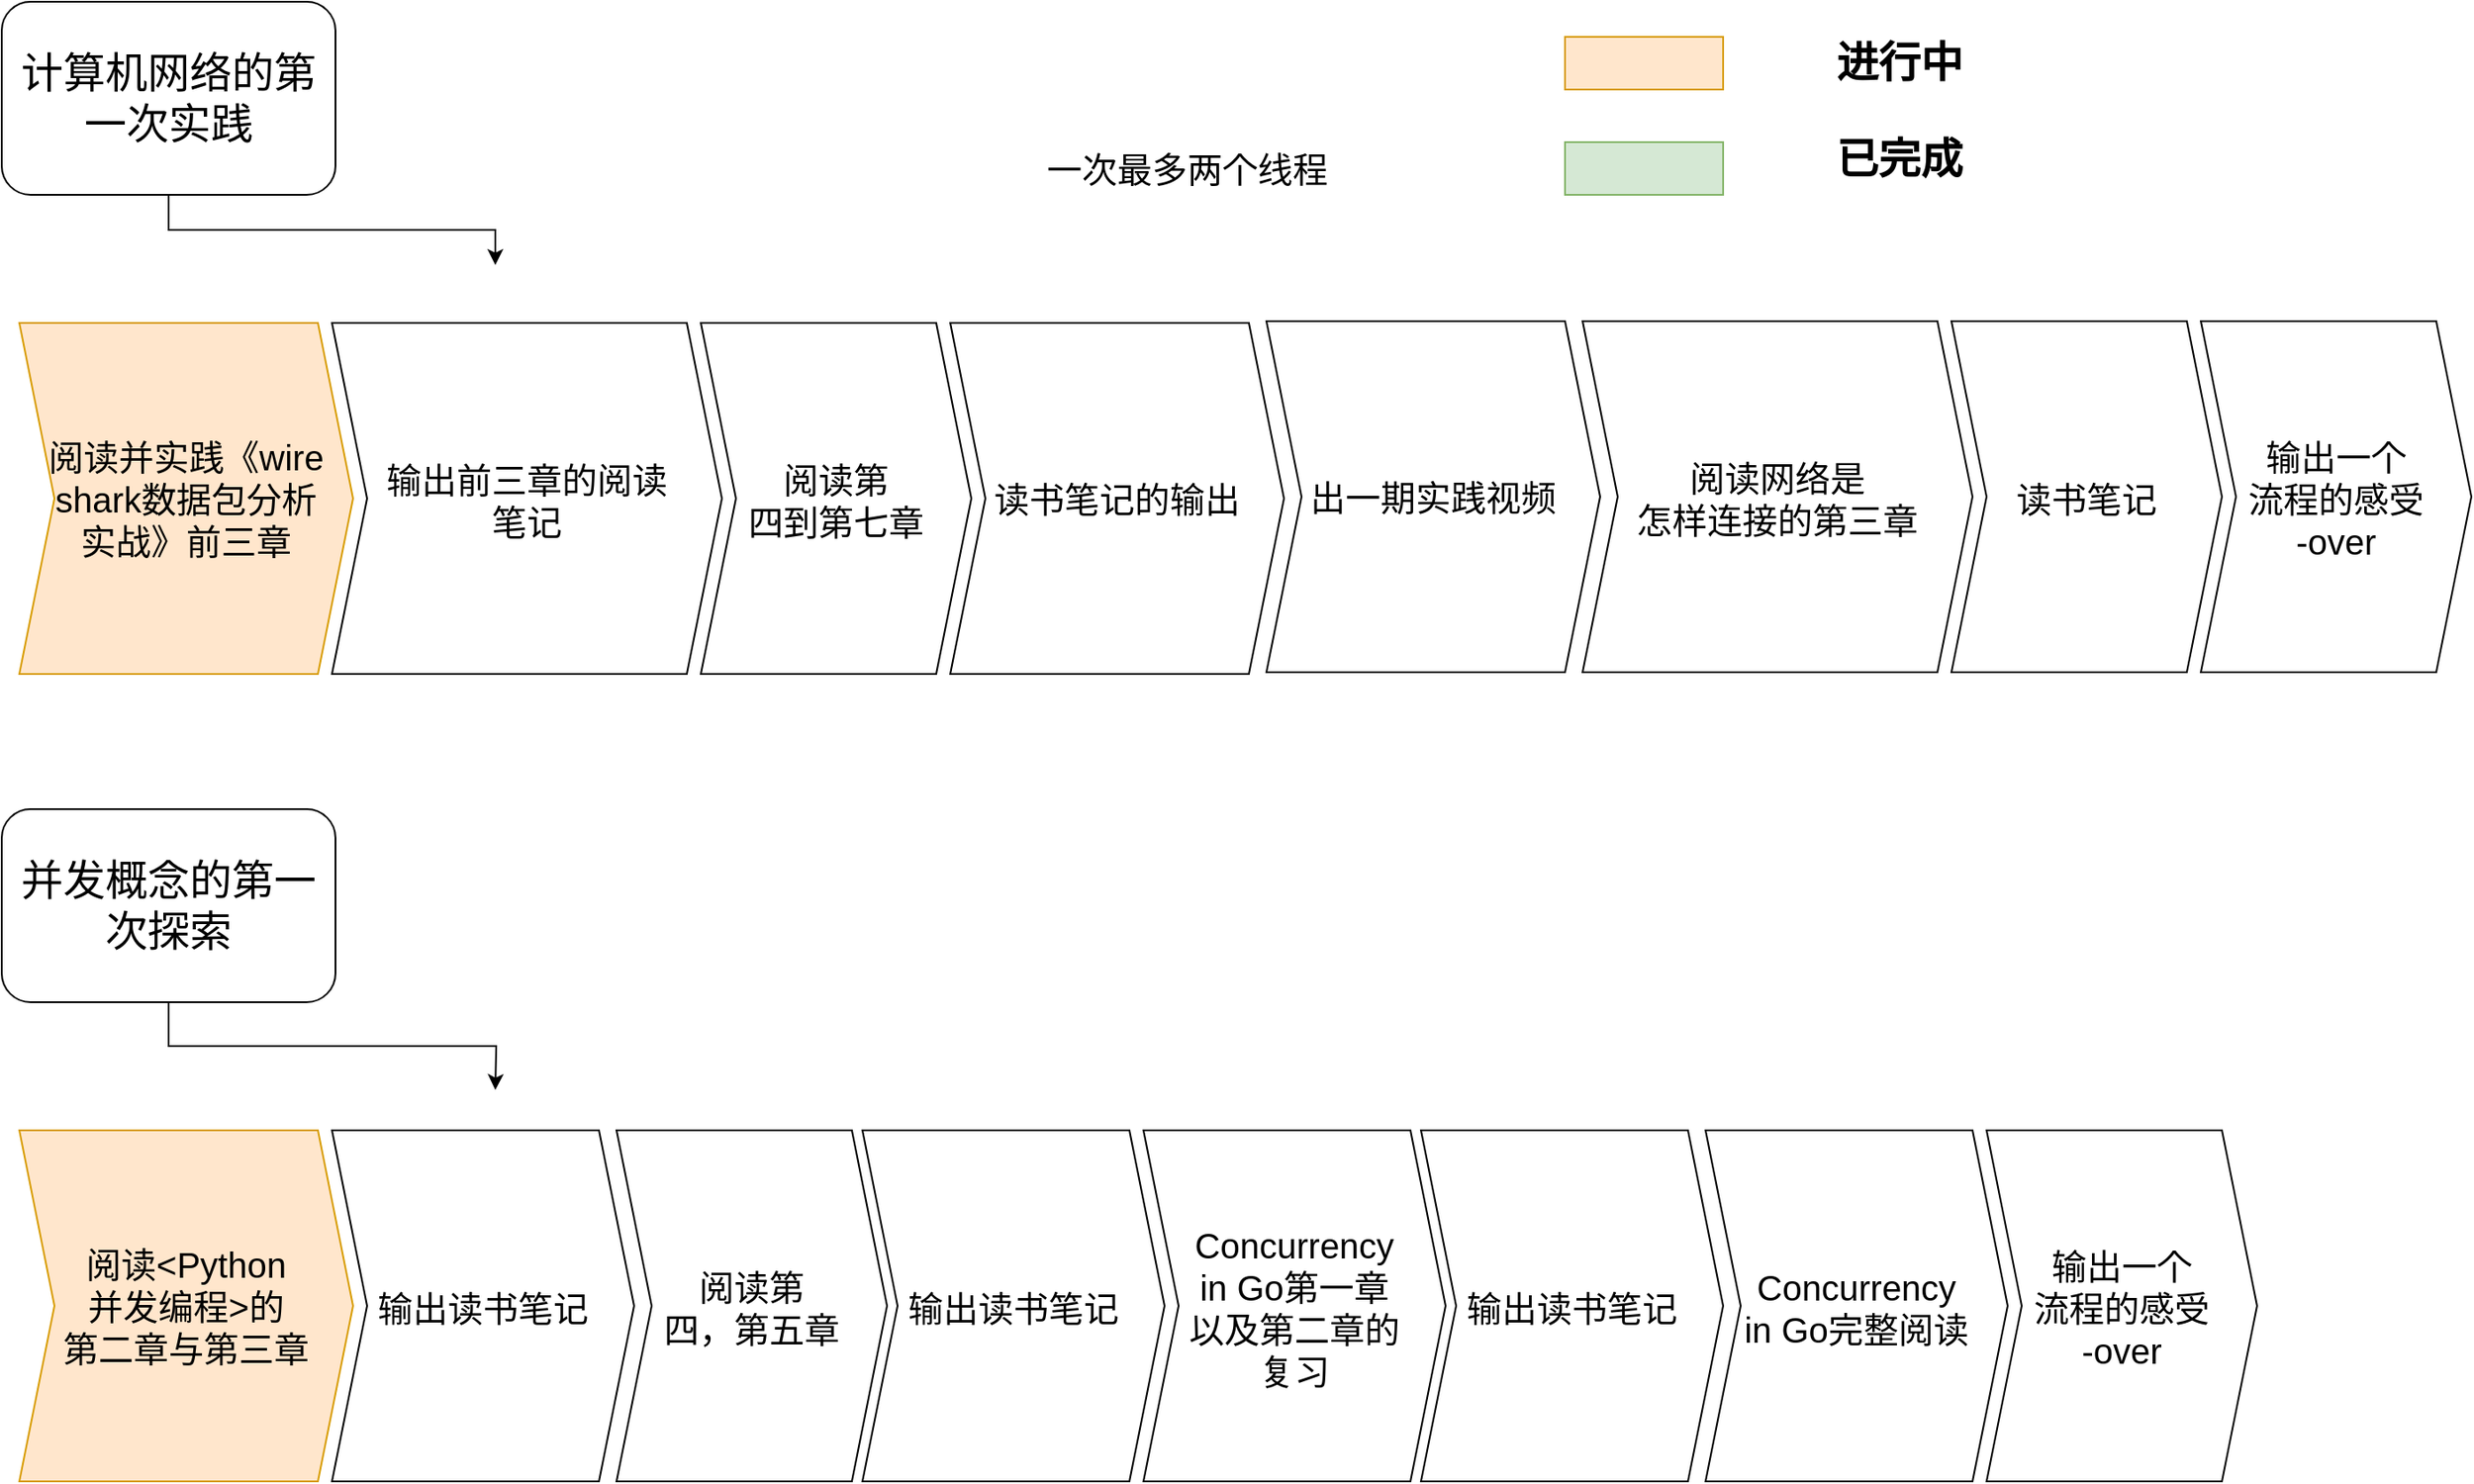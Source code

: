 <mxfile version="14.6.0" type="github">
  <diagram id="gqrAPQSGs6m91VuGfRIM" name="第 1 页">
    <mxGraphModel dx="1422" dy="762" grid="1" gridSize="10" guides="1" tooltips="1" connect="1" arrows="1" fold="1" page="1" pageScale="1" pageWidth="2339" pageHeight="3300" math="0" shadow="0">
      <root>
        <mxCell id="0" />
        <mxCell id="1" parent="0" />
        <mxCell id="Wlz0abQoxIl_LB6TaBgo-8" style="edgeStyle=orthogonalEdgeStyle;rounded=0;orthogonalLoop=1;jettySize=auto;html=1;exitX=0.5;exitY=1;exitDx=0;exitDy=0;" edge="1" parent="1" source="Wlz0abQoxIl_LB6TaBgo-2" target="Wlz0abQoxIl_LB6TaBgo-3">
          <mxGeometry relative="1" as="geometry" />
        </mxCell>
        <mxCell id="Wlz0abQoxIl_LB6TaBgo-2" value="&lt;font style=&quot;font-size: 24px&quot;&gt;计算机网络的第一次实践&lt;/font&gt;" style="rounded=1;whiteSpace=wrap;html=1;" vertex="1" parent="1">
          <mxGeometry x="10" y="10" width="190" height="110" as="geometry" />
        </mxCell>
        <mxCell id="Wlz0abQoxIl_LB6TaBgo-3" value="" style="swimlane;childLayout=stackLayout;horizontal=1;fillColor=none;horizontalStack=1;resizeParent=1;resizeParentMax=0;resizeLast=0;collapsible=0;strokeColor=none;stackBorder=10;stackSpacing=-12;resizable=1;align=center;points=[];fontColor=#000000;" vertex="1" parent="1">
          <mxGeometry x="10" y="160" width="562" height="243" as="geometry" />
        </mxCell>
        <mxCell id="Wlz0abQoxIl_LB6TaBgo-4" value="阅读并实践《wire&#xa;shark数据包分析&#xa;实战》前三章" style="shape=step;perimeter=stepPerimeter;fixedSize=1;points=[];whiteSpace=wrap;fontSize=20;fillColor=#ffe6cc;strokeColor=#d79b00;" vertex="1" parent="Wlz0abQoxIl_LB6TaBgo-3">
          <mxGeometry x="10" y="33" width="190" height="200" as="geometry" />
        </mxCell>
        <mxCell id="Wlz0abQoxIl_LB6TaBgo-5" value="输出前三章的阅读&#xa;笔记" style="shape=step;perimeter=stepPerimeter;fixedSize=1;points=[];fontSize=20;" vertex="1" parent="Wlz0abQoxIl_LB6TaBgo-3">
          <mxGeometry x="188" y="33" width="222" height="200" as="geometry" />
        </mxCell>
        <mxCell id="Wlz0abQoxIl_LB6TaBgo-6" value="阅读第&#xa;四到第七章" style="shape=step;perimeter=stepPerimeter;fixedSize=1;points=[];fontSize=20;" vertex="1" parent="Wlz0abQoxIl_LB6TaBgo-3">
          <mxGeometry x="398" y="33" width="154" height="200" as="geometry" />
        </mxCell>
        <mxCell id="Wlz0abQoxIl_LB6TaBgo-9" value="" style="swimlane;childLayout=stackLayout;horizontal=1;fillColor=none;horizontalStack=1;resizeParent=1;resizeParentMax=0;resizeLast=0;collapsible=0;strokeColor=none;stackBorder=10;stackSpacing=-12;resizable=1;align=center;points=[];fontColor=#000000;" vertex="1" parent="1">
          <mxGeometry x="540" y="160" width="210" height="243" as="geometry" />
        </mxCell>
        <mxCell id="Wlz0abQoxIl_LB6TaBgo-10" value="读书笔记的输出" style="shape=step;perimeter=stepPerimeter;fixedSize=1;points=[];whiteSpace=wrap;fontSize=20;" vertex="1" parent="Wlz0abQoxIl_LB6TaBgo-9">
          <mxGeometry x="10" y="33" width="190" height="200" as="geometry" />
        </mxCell>
        <mxCell id="Wlz0abQoxIl_LB6TaBgo-14" value="" style="verticalLabelPosition=bottom;verticalAlign=top;html=1;shape=mxgraph.basic.rect;fillColor2=none;strokeWidth=1;size=20;indent=5;fontSize=20;fillColor=#ffe6cc;strokeColor=#d79b00;" vertex="1" parent="1">
          <mxGeometry x="900" y="30" width="90" height="30" as="geometry" />
        </mxCell>
        <mxCell id="Wlz0abQoxIl_LB6TaBgo-15" value="" style="verticalLabelPosition=bottom;verticalAlign=top;html=1;shape=mxgraph.basic.rect;fillColor2=none;strokeWidth=1;size=20;indent=5;fontSize=20;fillColor=#d5e8d4;strokeColor=#82b366;" vertex="1" parent="1">
          <mxGeometry x="900" y="90" width="90" height="30" as="geometry" />
        </mxCell>
        <mxCell id="Wlz0abQoxIl_LB6TaBgo-16" value="进行中" style="text;strokeColor=none;fillColor=none;html=1;fontSize=24;fontStyle=1;verticalAlign=middle;align=center;" vertex="1" parent="1">
          <mxGeometry x="1040" y="25" width="100" height="40" as="geometry" />
        </mxCell>
        <mxCell id="Wlz0abQoxIl_LB6TaBgo-17" value="已完成" style="text;strokeColor=none;fillColor=none;html=1;fontSize=24;fontStyle=1;verticalAlign=middle;align=center;" vertex="1" parent="1">
          <mxGeometry x="1040" y="80" width="100" height="40" as="geometry" />
        </mxCell>
        <mxCell id="Wlz0abQoxIl_LB6TaBgo-18" style="edgeStyle=orthogonalEdgeStyle;rounded=0;orthogonalLoop=1;jettySize=auto;html=1;exitX=0.5;exitY=1;exitDx=0;exitDy=0;" edge="1" parent="1" source="Wlz0abQoxIl_LB6TaBgo-19">
          <mxGeometry relative="1" as="geometry">
            <mxPoint x="291" y="630" as="targetPoint" />
          </mxGeometry>
        </mxCell>
        <mxCell id="Wlz0abQoxIl_LB6TaBgo-19" value="&lt;font style=&quot;font-size: 24px&quot;&gt;并发概念的第一次探索&lt;/font&gt;" style="rounded=1;whiteSpace=wrap;html=1;" vertex="1" parent="1">
          <mxGeometry x="10" y="470" width="190" height="110" as="geometry" />
        </mxCell>
        <mxCell id="Wlz0abQoxIl_LB6TaBgo-20" value="阅读&lt;Python&#xa;并发编程&gt;的&#xa;第二章与第三章" style="shape=step;perimeter=stepPerimeter;fixedSize=1;points=[];whiteSpace=wrap;fontSize=20;fillColor=#ffe6cc;strokeColor=#d79b00;" vertex="1" parent="1">
          <mxGeometry x="20" y="653" width="190" height="200" as="geometry" />
        </mxCell>
        <mxCell id="Wlz0abQoxIl_LB6TaBgo-21" value="输出读书笔记" style="shape=step;perimeter=stepPerimeter;fixedSize=1;points=[];fontSize=20;" vertex="1" parent="1">
          <mxGeometry x="198" y="653" width="172" height="200" as="geometry" />
        </mxCell>
        <mxCell id="Wlz0abQoxIl_LB6TaBgo-22" value="阅读第&#xa;四，第五章" style="shape=step;perimeter=stepPerimeter;fixedSize=1;points=[];fontSize=20;" vertex="1" parent="1">
          <mxGeometry x="360" y="653" width="154" height="200" as="geometry" />
        </mxCell>
        <mxCell id="Wlz0abQoxIl_LB6TaBgo-23" value="一次最多两个线程" style="text;html=1;strokeColor=none;fillColor=none;align=center;verticalAlign=middle;whiteSpace=wrap;rounded=0;fontSize=20;" vertex="1" parent="1">
          <mxGeometry x="600" y="85" width="170" height="40" as="geometry" />
        </mxCell>
        <mxCell id="Wlz0abQoxIl_LB6TaBgo-24" value="输出读书笔记" style="shape=step;perimeter=stepPerimeter;fixedSize=1;points=[];fontSize=20;" vertex="1" parent="1">
          <mxGeometry x="500" y="653" width="172" height="200" as="geometry" />
        </mxCell>
        <mxCell id="Wlz0abQoxIl_LB6TaBgo-25" value="Concurrency &#xa;in Go第一章&#xa;以及第二章的&#xa;复习" style="shape=step;perimeter=stepPerimeter;fixedSize=1;points=[];fontSize=20;" vertex="1" parent="1">
          <mxGeometry x="660" y="653" width="172" height="200" as="geometry" />
        </mxCell>
        <mxCell id="Wlz0abQoxIl_LB6TaBgo-26" value="输出读书笔记" style="shape=step;perimeter=stepPerimeter;fixedSize=1;points=[];fontSize=20;" vertex="1" parent="1">
          <mxGeometry x="818" y="653" width="172" height="200" as="geometry" />
        </mxCell>
        <mxCell id="Wlz0abQoxIl_LB6TaBgo-27" value="Concurrency &#xa;in Go完整阅读" style="shape=step;perimeter=stepPerimeter;fixedSize=1;points=[];fontSize=20;" vertex="1" parent="1">
          <mxGeometry x="980" y="653" width="172" height="200" as="geometry" />
        </mxCell>
        <mxCell id="Wlz0abQoxIl_LB6TaBgo-28" value="输出一个&#xa;流程的感受&#xa;-over" style="shape=step;perimeter=stepPerimeter;fixedSize=1;points=[];fontSize=20;" vertex="1" parent="1">
          <mxGeometry x="1140" y="653" width="154" height="200" as="geometry" />
        </mxCell>
        <mxCell id="Wlz0abQoxIl_LB6TaBgo-12" value="读书笔记" style="shape=step;perimeter=stepPerimeter;fixedSize=1;points=[];fontSize=20;" vertex="1" parent="1">
          <mxGeometry x="1120" y="192" width="154" height="200" as="geometry" />
        </mxCell>
        <mxCell id="Wlz0abQoxIl_LB6TaBgo-13" value="输出一个&#xa;流程的感受&#xa;-over" style="shape=step;perimeter=stepPerimeter;fixedSize=1;points=[];fontSize=20;" vertex="1" parent="1">
          <mxGeometry x="1262" y="192" width="154" height="200" as="geometry" />
        </mxCell>
        <mxCell id="Wlz0abQoxIl_LB6TaBgo-11" value="阅读网络是&#xa;怎样连接的第三章" style="shape=step;perimeter=stepPerimeter;fixedSize=1;points=[];fontSize=20;" vertex="1" parent="1">
          <mxGeometry x="910" y="192" width="222" height="200" as="geometry" />
        </mxCell>
        <mxCell id="Wlz0abQoxIl_LB6TaBgo-29" value="出一期实践视频" style="shape=step;perimeter=stepPerimeter;fixedSize=1;points=[];whiteSpace=wrap;fontSize=20;" vertex="1" parent="1">
          <mxGeometry x="730" y="192" width="190" height="200" as="geometry" />
        </mxCell>
      </root>
    </mxGraphModel>
  </diagram>
</mxfile>

